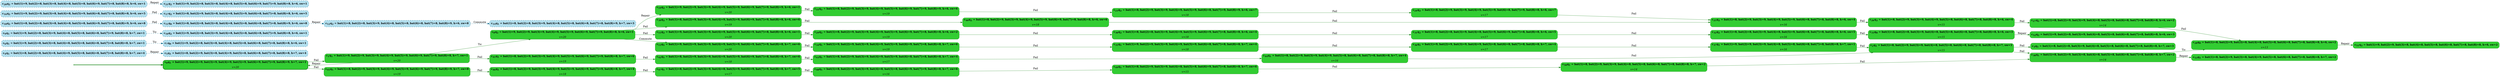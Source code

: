 digraph g {

	rankdir="LR"

	__invisible__[shape="point", color="forestgreen"]
	c0q1[label=<<b>c<sub>0</sub>q<sub>1</sub> = bat(1)=9, bat(2)=9, bat(3)=9, bat(4)=9, bat(5)=9, bat(6)=9, bat(7)=9, bat(8)=9, h=7, sw=1</b><br/><br/><i>v=20</i>>, shape="box", style="rounded, filled", fillcolor="limegreen", color="forestgreen", penwidth=3] // Initial
	c1q1[label=<<b>c<sub>1</sub>q<sub>1</sub> = bat(1)=9, bat(2)=9, bat(3)=9, bat(4)=9, bat(5)=9, bat(6)=9, bat(7)=9, bat(8)=8, h=7, sw=1</b><br/><br/><i>v=20</i>>, shape="box", style="rounded, filled", fillcolor="limegreen", color="forestgreen"]
	c8q2[label=<<b>c<sub>8</sub>q<sub>2</sub> = bat(1)=9, bat(2)=9, bat(3)=9, bat(4)=9, bat(5)=9, bat(6)=9, bat(7)=9, bat(8)=8, h=6, sw=1</b><br/><br/><i>v=20</i>>, shape="box", style="rounded, filled", fillcolor="limegreen", color="forestgreen"]
	c13q1[label=<<b>c<sub>13</sub>q<sub>1</sub> = bat(1)=9, bat(2)=9, bat(3)=9, bat(4)=9, bat(5)=9, bat(6)=9, bat(7)=9, bat(8)=8, h=7, sw=6</b><br/><br/><i>v=20</i>>, shape="box", style="rounded, filled", fillcolor="limegreen", color="forestgreen"]
	c34q1[label=<<b>c<sub>34</sub>q<sub>1</sub> = bat(1)=9, bat(2)=9, bat(3)=9, bat(4)=9, bat(5)=9, bat(6)=9, bat(7)=8, bat(8)=8, h=7, sw=6</b><br/><br/><i>v=19</i>>, shape="box", style="rounded, filled", fillcolor="limegreen", color="forestgreen"]
	c35q1[label=<<b>c<sub>35</sub>q<sub>1</sub> = bat(1)=9, bat(2)=9, bat(3)=9, bat(4)=9, bat(5)=9, bat(6)=8, bat(7)=8, bat(8)=8, h=7, sw=4</b><br/><br/><i>v=18</i>>, shape="box", style="rounded, filled", fillcolor="limegreen", color="forestgreen"]
	c36q1[label=<<b>c<sub>36</sub>q<sub>1</sub> = bat(1)=9, bat(2)=9, bat(3)=9, bat(4)=9, bat(5)=8, bat(6)=8, bat(7)=8, bat(8)=8, h=7, sw=4</b><br/><br/><i>v=17</i>>, shape="box", style="rounded, filled", fillcolor="limegreen", color="forestgreen"]
	c37q1[label=<<b>c<sub>37</sub>q<sub>1</sub> = bat(1)=9, bat(2)=9, bat(3)=9, bat(4)=8, bat(5)=8, bat(6)=8, bat(7)=8, bat(8)=8, h=7, sw=1</b><br/><br/><i>v=16</i>>, shape="box", style="rounded, filled", fillcolor="limegreen", color="forestgreen"]
	c2q1[label=<<b>c<sub>2</sub>q<sub>1</sub> = bat(1)=8, bat(2)=9, bat(3)=9, bat(4)=8, bat(5)=8, bat(6)=8, bat(7)=8, bat(8)=8, h=7, sw=3</b><br/><br/><i>v=15</i>>, shape="box", style="rounded, filled", fillcolor="limegreen", color="forestgreen"]
	c3q1[label=<<b>c<sub>3</sub>q<sub>1</sub> = bat(1)=8, bat(2)=8, bat(3)=9, bat(4)=8, bat(5)=8, bat(6)=8, bat(7)=8, bat(8)=8, h=7, sw=3</b>>, shape="box", style="rounded, filled", fillcolor="limegreen", color="forestgreen"]
	c38q1[label=<<b>c<sub>38</sub>q<sub>1</sub> = bat(1)=8, bat(2)=9, bat(3)=8, bat(4)=8, bat(5)=8, bat(6)=8, bat(7)=8, bat(8)=8, h=7, sw=2</b><br/><br/><i>v=14</i>>, shape="box", style="rounded, filled", fillcolor="limegreen", color="forestgreen"]
	c53q1[label=<<b>c<sub>53</sub>q<sub>1</sub> = bat(1)=8, bat(2)=9, bat(3)=8, bat(4)=9, bat(5)=8, bat(6)=8, bat(7)=8, bat(8)=8, h=7, sw=2</b>>, shape="box", style="rounded, filled", fillcolor="limegreen", color="forestgreen"]
	c28q0[label=<<b>c<sub>28</sub>q<sub>0</sub> = bat(1)=8, bat(2)=9, bat(3)=8, bat(4)=8, bat(5)=8, bat(6)=8, bat(7)=8, bat(8)=8, h=6, sw=2</b><br/><br/><i>v=13</i>>, shape="box", style="rounded, filled", fillcolor="limegreen", color="forestgreen"]
	c51q2[label=<<b>c<sub>51</sub>q<sub>2</sub> = bat(1)=9, bat(2)=9, bat(3)=8, bat(4)=8, bat(5)=8, bat(6)=8, bat(7)=8, bat(8)=8, h=6, sw=2</b>>, shape="box", style="rounded, filled", fillcolor="limegreen", color="forestgreen"]
	c15q2[label=<<b>c<sub>15</sub>q<sub>2</sub> = bat(1)=9, bat(2)=9, bat(3)=9, bat(4)=9, bat(5)=9, bat(6)=9, bat(7)=8, bat(8)=8, h=6, sw=1</b><br/><br/><i>v=20</i>>, shape="box", style="rounded, filled", fillcolor="limegreen", color="forestgreen"]
	c29q2[label=<<b>c<sub>29</sub>q<sub>2</sub> = bat(1)=8, bat(2)=9, bat(3)=9, bat(4)=9, bat(5)=9, bat(6)=9, bat(7)=8, bat(8)=8, h=6, sw=2</b><br/><br/><i>v=19</i>>, shape="box", style="rounded, filled", fillcolor="limegreen", color="forestgreen"]
	c30q2[label=<<b>c<sub>30</sub>q<sub>2</sub> = bat(1)=8, bat(2)=8, bat(3)=9, bat(4)=9, bat(5)=9, bat(6)=9, bat(7)=8, bat(8)=8, h=6, sw=4</b><br/><br/><i>v=18</i>>, shape="box", style="rounded, filled", fillcolor="limegreen", color="forestgreen"]
	c31q2[label=<<b>c<sub>31</sub>q<sub>2</sub> = bat(1)=8, bat(2)=8, bat(3)=9, bat(4)=8, bat(5)=9, bat(6)=9, bat(7)=8, bat(8)=8, h=6, sw=5</b><br/><br/><i>v=17</i>>, shape="box", style="rounded, filled", fillcolor="limegreen", color="forestgreen"]
	c32q2[label=<<b>c<sub>32</sub>q<sub>2</sub> = bat(1)=8, bat(2)=8, bat(3)=9, bat(4)=8, bat(5)=9, bat(6)=8, bat(7)=8, bat(8)=8, h=6, sw=5</b><br/><br/><i>v=16</i>>, shape="box", style="rounded, filled", fillcolor="limegreen", color="forestgreen"]
	c33q0[label=<<b>c<sub>33</sub>q<sub>0</sub> = bat(1)=8, bat(2)=8, bat(3)=9, bat(4)=8, bat(5)=8, bat(6)=8, bat(7)=8, bat(8)=8, h=6, sw=3</b><br/><br/><i>v=15</i>>, shape="box", style="rounded, filled", fillcolor="limegreen", color="forestgreen"]
	c52q2[label=<<b>c<sub>52</sub>q<sub>2</sub> = bat(1)=9, bat(2)=8, bat(3)=9, bat(4)=8, bat(5)=8, bat(6)=8, bat(7)=8, bat(8)=8, h=6, sw=3</b>>, shape="box", style="rounded, filled", fillcolor="limegreen", color="forestgreen"]
	c19q2[label=<<b>c<sub>19</sub>q<sub>2</sub> = bat(1)=9, bat(2)=9, bat(3)=9, bat(4)=9, bat(5)=9, bat(6)=9, bat(7)=9, bat(8)=9, h=6, sw=1</b><br/><br/><i>v=20</i>>, shape="box", style="rounded, filled", fillcolor="limegreen", color="forestgreen"]
	c22q2[label=<<b>c<sub>22</sub>q<sub>2</sub> = bat(1)=8, bat(2)=9, bat(3)=9, bat(4)=9, bat(5)=9, bat(6)=9, bat(7)=9, bat(8)=9, h=6, sw=6</b><br/><br/><i>v=19</i>>, shape="box", style="rounded, filled", fillcolor="limegreen", color="forestgreen"]
	c23q2[label=<<b>c<sub>23</sub>q<sub>2</sub> = bat(1)=8, bat(2)=9, bat(3)=9, bat(4)=9, bat(5)=9, bat(6)=8, bat(7)=9, bat(8)=9, h=6, sw=7</b><br/><br/><i>v=18</i>>, shape="box", style="rounded, filled", fillcolor="limegreen", color="forestgreen"]
	c24q2[label=<<b>c<sub>24</sub>q<sub>2</sub> = bat(1)=8, bat(2)=9, bat(3)=9, bat(4)=9, bat(5)=9, bat(6)=8, bat(7)=9, bat(8)=8, h=6, sw=7</b><br/><br/><i>v=17</i>>, shape="box", style="rounded, filled", fillcolor="limegreen", color="forestgreen"]
	c25q2[label=<<b>c<sub>25</sub>q<sub>2</sub> = bat(1)=8, bat(2)=9, bat(3)=9, bat(4)=9, bat(5)=9, bat(6)=8, bat(7)=8, bat(8)=8, h=6, sw=4</b><br/><br/><i>v=16</i>>, shape="box", style="rounded, filled", fillcolor="limegreen", color="forestgreen"]
	c26q2[label=<<b>c<sub>26</sub>q<sub>2</sub> = bat(1)=8, bat(2)=9, bat(3)=9, bat(4)=9, bat(5)=8, bat(6)=8, bat(7)=8, bat(8)=8, h=6, sw=4</b><br/><br/><i>v=15</i>>, shape="box", style="rounded, filled", fillcolor="limegreen", color="forestgreen"]
	c27q2[label=<<b>c<sub>27</sub>q<sub>2</sub> = bat(1)=8, bat(2)=9, bat(3)=9, bat(4)=8, bat(5)=8, bat(6)=8, bat(7)=8, bat(8)=8, h=6, sw=2</b><br/><br/><i>v=14</i>>, shape="box", style="rounded, filled", fillcolor="limegreen", color="forestgreen"]
	c39q2[label=<<b>c<sub>39</sub>q<sub>2</sub> = bat(1)=8, bat(2)=9, bat(3)=9, bat(4)=9, bat(5)=9, bat(6)=9, bat(7)=9, bat(8)=8, h=6, sw=6</b><br/><br/><i>v=19</i>>, shape="box", style="rounded, filled", fillcolor="limegreen", color="forestgreen"]
	c40q2[label=<<b>c<sub>40</sub>q<sub>2</sub> = bat(1)=8, bat(2)=9, bat(3)=9, bat(4)=9, bat(5)=9, bat(6)=9, bat(7)=8, bat(8)=8, h=6, sw=6</b><br/><br/><i>v=18</i>>, shape="box", style="rounded, filled", fillcolor="limegreen", color="forestgreen"]
	c41q1[label=<<b>c<sub>41</sub>q<sub>1</sub> = bat(1)=8, bat(2)=9, bat(3)=9, bat(4)=9, bat(5)=9, bat(6)=9, bat(7)=9, bat(8)=8, h=7, sw=6</b><br/><br/><i>v=19</i>>, shape="box", style="rounded, filled", fillcolor="limegreen", color="forestgreen"]
	c42q1[label=<<b>c<sub>42</sub>q<sub>1</sub> = bat(1)=8, bat(2)=9, bat(3)=9, bat(4)=9, bat(5)=9, bat(6)=9, bat(7)=8, bat(8)=8, h=7, sw=6</b><br/><br/><i>v=18</i>>, shape="box", style="rounded, filled", fillcolor="limegreen", color="forestgreen"]
	c43q1[label=<<b>c<sub>43</sub>q<sub>1</sub> = bat(1)=8, bat(2)=9, bat(3)=9, bat(4)=9, bat(5)=9, bat(6)=8, bat(7)=8, bat(8)=8, h=7, sw=4</b><br/><br/><i>v=17</i>>, shape="box", style="rounded, filled", fillcolor="limegreen", color="forestgreen"]
	c44q1[label=<<b>c<sub>44</sub>q<sub>1</sub> = bat(1)=8, bat(2)=9, bat(3)=9, bat(4)=9, bat(5)=8, bat(6)=8, bat(7)=8, bat(8)=8, h=7, sw=4</b><br/><br/><i>v=16</i>>, shape="box", style="rounded, filled", fillcolor="limegreen", color="forestgreen"]
	c45q1[label=<<b>c<sub>45</sub>q<sub>1</sub> = bat(1)=8, bat(2)=9, bat(3)=9, bat(4)=9, bat(5)=9, bat(6)=9, bat(7)=9, bat(8)=9, h=7, sw=8</b><br/><br/><i>v=19</i>>, shape="box", style="rounded, filled", fillcolor="limegreen", color="forestgreen"]
	c46q1[label=<<b>c<sub>46</sub>q<sub>1</sub> = bat(1)=8, bat(2)=9, bat(3)=9, bat(4)=9, bat(5)=9, bat(6)=9, bat(7)=9, bat(8)=8, h=7, sw=4</b><br/><br/><i>v=18</i>>, shape="box", style="rounded, filled", fillcolor="limegreen", color="forestgreen"]
	c47q1[label=<<b>c<sub>47</sub>q<sub>1</sub> = bat(1)=8, bat(2)=9, bat(3)=9, bat(4)=8, bat(5)=9, bat(6)=9, bat(7)=9, bat(8)=8, h=7, sw=5</b><br/><br/><i>v=17</i>>, shape="box", style="rounded, filled", fillcolor="limegreen", color="forestgreen"]
	c48q1[label=<<b>c<sub>48</sub>q<sub>1</sub> = bat(1)=8, bat(2)=9, bat(3)=9, bat(4)=8, bat(5)=8, bat(6)=9, bat(7)=9, bat(8)=8, h=7, sw=6</b><br/><br/><i>v=16</i>>, shape="box", style="rounded, filled", fillcolor="limegreen", color="forestgreen"]
	c49q1[label=<<b>c<sub>49</sub>q<sub>1</sub> = bat(1)=8, bat(2)=9, bat(3)=9, bat(4)=8, bat(5)=8, bat(6)=9, bat(7)=8, bat(8)=8, h=7, sw=6</b><br/><br/><i>v=15</i>>, shape="box", style="rounded, filled", fillcolor="limegreen", color="forestgreen"]
	c50q1[label=<<b>c<sub>50</sub>q<sub>1</sub> = bat(1)=8, bat(2)=9, bat(3)=9, bat(4)=8, bat(5)=8, bat(6)=8, bat(7)=8, bat(8)=8, h=7, sw=2</b><br/><br/><i>v=14</i>>, shape="box", style="rounded, filled", fillcolor="limegreen", color="forestgreen"]
	c4q1[label=<<b>c<sub>4</sub>q<sub>1</sub> = bat(1)=8, bat(2)=8, bat(3)=8, bat(4)=9, bat(5)=8, bat(6)=8, bat(7)=8, bat(8)=8, h=7, sw=4</b>>, shape="box", style="rounded, filled, dashed", fillcolor="lightblue2", color="deepskyblue4"]
	c5q1[label=<<b>c<sub>5</sub>q<sub>1</sub> = bat(1)=8, bat(2)=9, bat(3)=8, bat(4)=9, bat(5)=8, bat(6)=8, bat(7)=8, bat(8)=8, h=7, sw=4</b>>, shape="box", style="rounded, filled, dashed", fillcolor="lightblue2", color="deepskyblue4"]
	c6q1[label=<<b>c<sub>6</sub>q<sub>1</sub> = bat(1)=9, bat(2)=8, bat(3)=8, bat(4)=8, bat(5)=8, bat(6)=8, bat(7)=8, bat(8)=8, h=7, sw=1</b>>, shape="box", style="rounded, filled, dashed", fillcolor="lightblue2", color="deepskyblue4"]
	c7q0[label=<<b>c<sub>7</sub>q<sub>0</sub> = bat(1)=9, bat(2)=8, bat(3)=8, bat(4)=8, bat(5)=8, bat(6)=8, bat(7)=8, bat(8)=8, h=6, sw=1</b>>, shape="box", style="rounded, filled, dashed", fillcolor="lightblue2", color="deepskyblue4"]
	c9q1[label=<<b>c<sub>9</sub>q<sub>1</sub> = bat(1)=9, bat(2)=8, bat(3)=9, bat(4)=8, bat(5)=8, bat(6)=8, bat(7)=9, bat(8)=8, h=7, sw=1</b>>, shape="box", style="rounded, filled, dashed", fillcolor="lightblue2", color="deepskyblue4"]
	c10q2[label=<<b>c<sub>10</sub>q<sub>2</sub> = bat(1)=9, bat(2)=8, bat(3)=9, bat(4)=8, bat(5)=8, bat(6)=8, bat(7)=9, bat(8)=8, h=6, sw=1</b>>, shape="box", style="rounded, filled, dashed", fillcolor="lightblue2", color="deepskyblue4"]
	c11q0[label=<<b>c<sub>11</sub>q<sub>0</sub> = bat(1)=8, bat(2)=8, bat(3)=8, bat(4)=8, bat(5)=8, bat(6)=8, bat(7)=8, bat(8)=9, h=6, sw=8</b>>, shape="box", style="rounded, filled, dashed", fillcolor="lightblue2", color="deepskyblue4"]
	c12q2[label=<<b>c<sub>12</sub>q<sub>2</sub> = bat(1)=8, bat(2)=8, bat(3)=9, bat(4)=8, bat(5)=8, bat(6)=8, bat(7)=8, bat(8)=9, h=6, sw=8</b>>, shape="box", style="rounded, filled, dashed", fillcolor="lightblue2", color="deepskyblue4"]
	c14q1[label=<<b>c<sub>14</sub>q<sub>1</sub> = bat(1)=8, bat(2)=8, bat(3)=9, bat(4)=8, bat(5)=8, bat(6)=8, bat(7)=8, bat(8)=9, h=7, sw=3</b>>, shape="box", style="rounded, filled, dashed", fillcolor="lightblue2", color="deepskyblue4"]
	c16q2[label=<<b>c<sub>16</sub>q<sub>2</sub> = bat(1)=9, bat(2)=9, bat(3)=8, bat(4)=8, bat(5)=9, bat(6)=8, bat(7)=8, bat(8)=8, h=6, sw=5</b>>, shape="box", style="rounded, filled, dashed", fillcolor="lightblue2", color="deepskyblue4"]
	c17q2[label=<<b>c<sub>17</sub>q<sub>2</sub> = bat(1)=8, bat(2)=9, bat(3)=8, bat(4)=8, bat(5)=9, bat(6)=8, bat(7)=8, bat(8)=8, h=6, sw=5</b>>, shape="box", style="rounded, filled, dashed", fillcolor="lightblue2", color="deepskyblue4"]
	c18q2[label=<<b>c<sub>18</sub>q<sub>2</sub> = bat(1)=8, bat(2)=8, bat(3)=8, bat(4)=8, bat(5)=8, bat(6)=9, bat(7)=8, bat(8)=9, h=6, sw=8</b>>, shape="box", style="rounded, filled, dashed", fillcolor="lightblue2", color="deepskyblue4"]
	c20q2[label=<<b>c<sub>20</sub>q<sub>2</sub> = bat(1)=9, bat(2)=8, bat(3)=8, bat(4)=8, bat(5)=8, bat(6)=9, bat(7)=8, bat(8)=8, h=6, sw=1</b>>, shape="box", style="rounded, filled, dashed", fillcolor="lightblue2", color="deepskyblue4"]
	c21q2[label=<<b>c<sub>21</sub>q<sub>2</sub> = bat(1)=9, bat(2)=8, bat(3)=8, bat(4)=8, bat(5)=8, bat(6)=9, bat(7)=9, bat(8)=8, h=6, sw=1</b>>, shape="box", style="rounded, filled, dashed", fillcolor="lightblue2", color="deepskyblue4"]

	__invisible__ -> c0q1[penwidth=3, color="forestgreen"]
	c0q1 -> c1q1[label=<Fail>, color="forestgreen"]
	c1q1 -> c0q1[label=<Repair>, color="forestgreen"]
	c1q1 -> c8q2[label=<Tic>, color="forestgreen"]
	c8q2 -> c13q1[label=<Commute>, color="forestgreen"]
	c13q1 -> c34q1[label=<Fail>, color="forestgreen"]
	c34q1 -> c35q1[label=<Fail>, color="forestgreen"]
	c35q1 -> c36q1[label=<Fail>, color="forestgreen"]
	c36q1 -> c37q1[label=<Fail>, color="forestgreen"]
	c37q1 -> c2q1[label=<Fail>, color="forestgreen"]
	c2q1 -> c3q1[label=<Fail>, color="forestgreen"]
	c2q1 -> c38q1[label=<Fail>, color="forestgreen"]
	c38q1 -> c53q1[label=<Repair>, color="forestgreen"]
	c38q1 -> c28q0[label=<Tic>, color="forestgreen"]
	c28q0 -> c51q2[label=<Repair>, color="forestgreen"]
	c8q2 -> c15q2[label=<Fail>, color="forestgreen"]
	c15q2 -> c29q2[label=<Fail>, color="forestgreen"]
	c29q2 -> c30q2[label=<Fail>, color="forestgreen"]
	c30q2 -> c31q2[label=<Fail>, color="forestgreen"]
	c31q2 -> c32q2[label=<Fail>, color="forestgreen"]
	c32q2 -> c33q0[label=<Fail>, color="forestgreen"]
	c33q0 -> c52q2[label=<Repair>, color="forestgreen"]
	c8q2 -> c19q2[label=<Repair>, color="forestgreen"]
	c19q2 -> c22q2[label=<Fail>, color="forestgreen"]
	c22q2 -> c23q2[label=<Fail>, color="forestgreen"]
	c23q2 -> c24q2[label=<Fail>, color="forestgreen"]
	c24q2 -> c25q2[label=<Fail>, color="forestgreen"]
	c25q2 -> c26q2[label=<Fail>, color="forestgreen"]
	c26q2 -> c27q2[label=<Fail>, color="forestgreen"]
	c27q2 -> c28q0[label=<Fail>, color="forestgreen"]
	c8q2 -> c39q2[label=<Fail>, color="forestgreen"]
	c39q2 -> c40q2[label=<Fail>, color="forestgreen"]
	c40q2 -> c25q2[label=<Fail>, color="forestgreen"]
	c1q1 -> c41q1[label=<Fail>, color="forestgreen"]
	c41q1 -> c42q1[label=<Fail>, color="forestgreen"]
	c42q1 -> c43q1[label=<Fail>, color="forestgreen"]
	c43q1 -> c44q1[label=<Fail>, color="forestgreen"]
	c44q1 -> c2q1[label=<Fail>, color="forestgreen"]
	c0q1 -> c45q1[label=<Fail>, color="forestgreen"]
	c45q1 -> c46q1[label=<Fail>, color="forestgreen"]
	c46q1 -> c47q1[label=<Fail>, color="forestgreen"]
	c47q1 -> c48q1[label=<Fail>, color="forestgreen"]
	c48q1 -> c49q1[label=<Fail>, color="forestgreen"]
	c49q1 -> c50q1[label=<Fail>, color="forestgreen"]
	c50q1 -> c38q1[label=<Fail>, color="forestgreen"]
	c4q1 -> c5q1[label=<Repair>, color="deepskyblue4", style="dashed"]
	c6q1 -> c7q0[label=<Tic>, color="deepskyblue4", style="dashed"]
	c9q1 -> c10q2[label=<Tic>, color="deepskyblue4", style="dashed"]
	c11q0 -> c12q2[label=<Repair>, color="deepskyblue4", style="dashed"]
	c12q2 -> c14q1[label=<Commute>, color="deepskyblue4", style="dashed"]
	c16q2 -> c17q2[label=<Fail>, color="deepskyblue4", style="dashed"]
	c18q2 -> c11q0[label=<Fail>, color="deepskyblue4", style="dashed"]
	c20q2 -> c21q2[label=<Repair>, color="deepskyblue4", style="dashed"]

}
